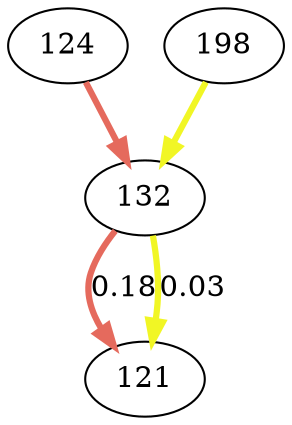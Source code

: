 digraph  {
124;
132;
121;
198;
124 -> 132  [color="#e56a5d", key=0, penwidth=3];
132 -> 121  [color="#e56a5d", key=0, label="0.18", penwidth=3];
132 -> 121  [color="#f1f625", key=1, label="0.03", penwidth=3];
198 -> 132  [color="#f1f625", key=0, penwidth=3];
}

